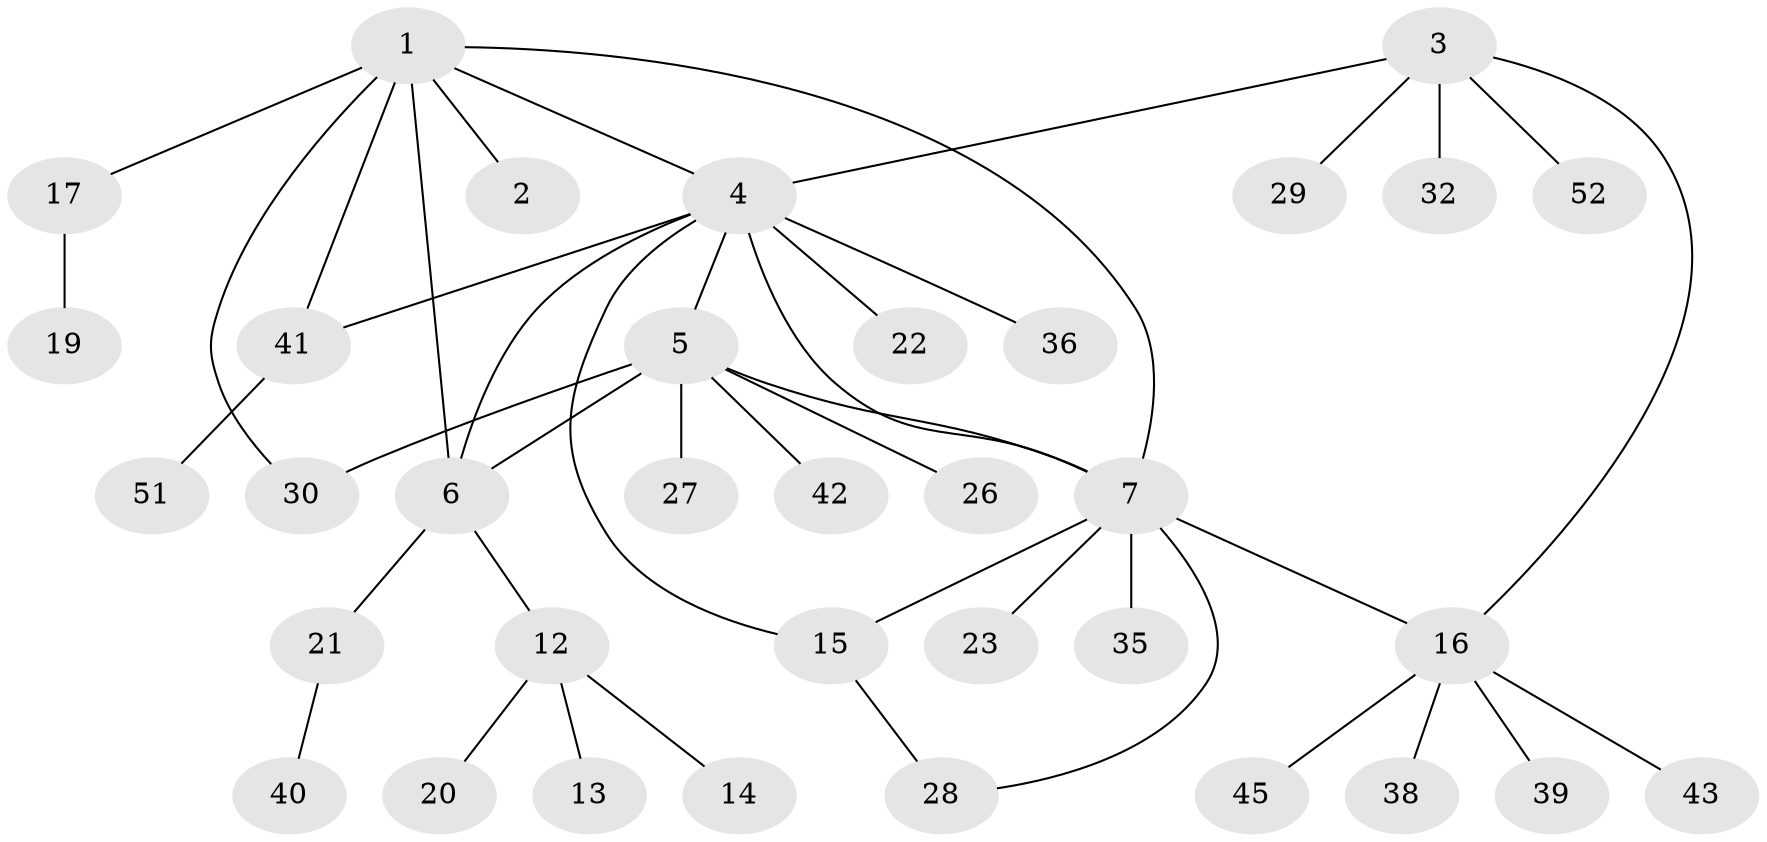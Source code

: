 // original degree distribution, {8: 0.019230769230769232, 1: 0.4423076923076923, 5: 0.07692307692307693, 7: 0.057692307692307696, 4: 0.057692307692307696, 2: 0.2692307692307692, 3: 0.07692307692307693}
// Generated by graph-tools (version 1.1) at 2025/11/02/27/25 16:11:32]
// undirected, 35 vertices, 43 edges
graph export_dot {
graph [start="1"]
  node [color=gray90,style=filled];
  1 [super="+48"];
  2;
  3 [super="+11"];
  4 [super="+9"];
  5 [super="+31"];
  6 [super="+10"];
  7 [super="+8"];
  12 [super="+18"];
  13;
  14;
  15 [super="+50"];
  16 [super="+25"];
  17;
  19 [super="+34"];
  20 [super="+47"];
  21 [super="+24"];
  22 [super="+37"];
  23;
  26;
  27;
  28 [super="+33"];
  29;
  30;
  32;
  35 [super="+46"];
  36 [super="+44"];
  38;
  39;
  40;
  41;
  42;
  43 [super="+49"];
  45;
  51;
  52;
  1 -- 2;
  1 -- 4;
  1 -- 6 [weight=2];
  1 -- 17;
  1 -- 30;
  1 -- 41;
  1 -- 7;
  3 -- 4;
  3 -- 16;
  3 -- 32;
  3 -- 52;
  3 -- 29;
  4 -- 5;
  4 -- 22;
  4 -- 41;
  4 -- 36;
  4 -- 15;
  4 -- 7 [weight=2];
  4 -- 6;
  5 -- 6;
  5 -- 7;
  5 -- 26;
  5 -- 27;
  5 -- 30;
  5 -- 42;
  6 -- 21;
  6 -- 12;
  7 -- 15;
  7 -- 16;
  7 -- 35;
  7 -- 23;
  7 -- 28;
  12 -- 13;
  12 -- 14;
  12 -- 20;
  15 -- 28;
  16 -- 43;
  16 -- 39;
  16 -- 38;
  16 -- 45;
  17 -- 19;
  21 -- 40;
  41 -- 51;
}
